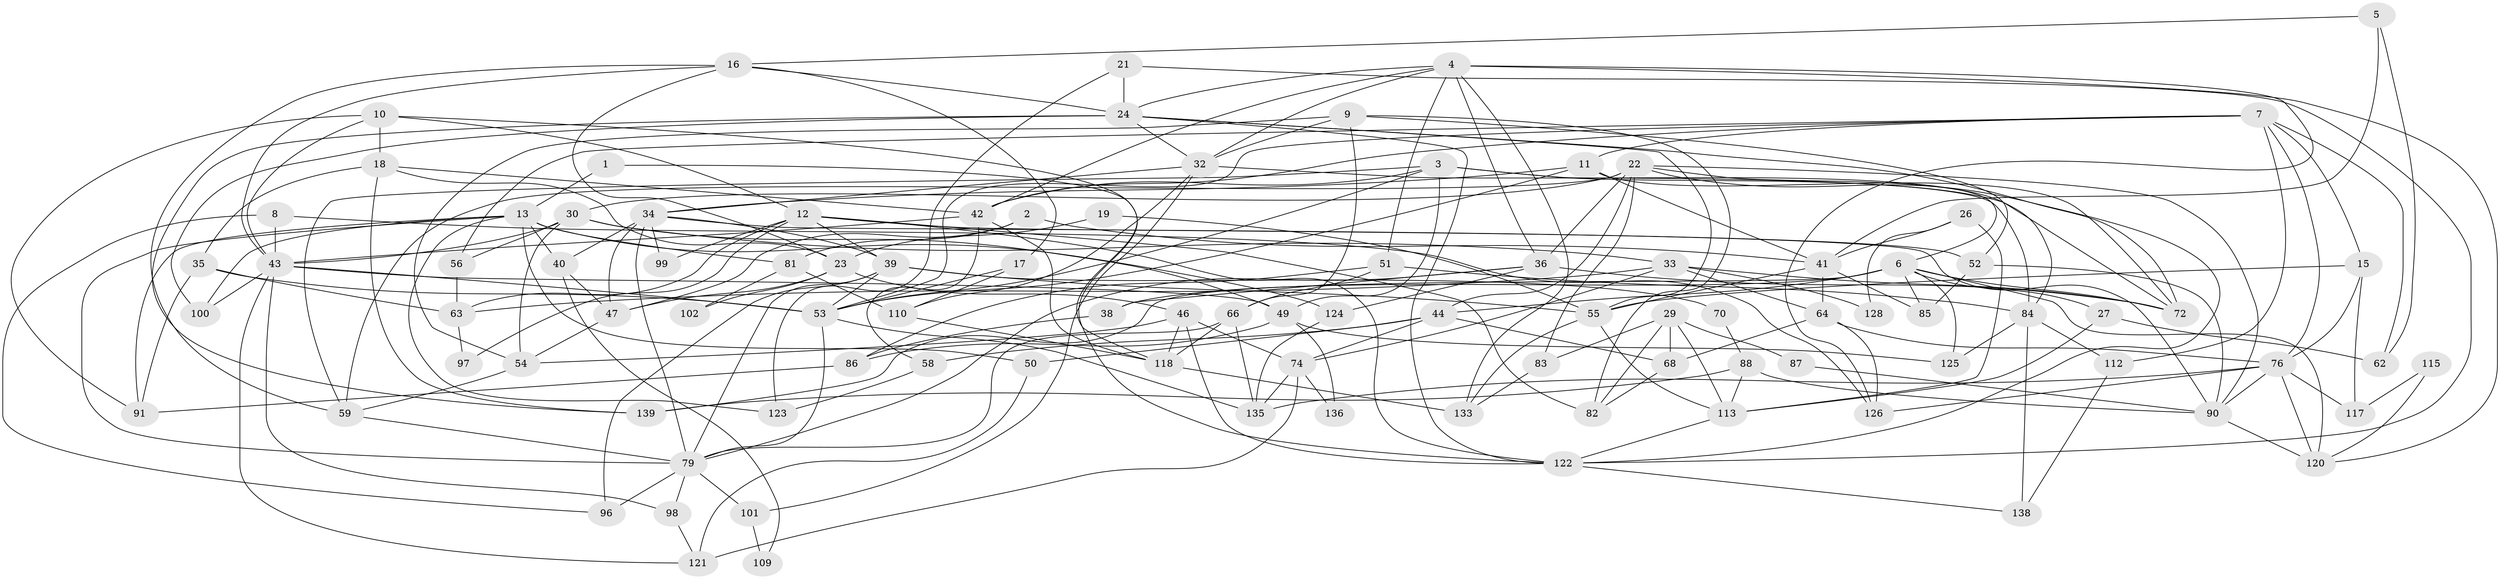 // Generated by graph-tools (version 1.1) at 2025/24/03/03/25 07:24:04]
// undirected, 97 vertices, 230 edges
graph export_dot {
graph [start="1"]
  node [color=gray90,style=filled];
  1;
  2;
  3 [super="+119"];
  4 [super="+116"];
  5;
  6 [super="+28"];
  7 [super="+69"];
  8;
  9 [super="+20"];
  10 [super="+77"];
  11 [super="+14"];
  12 [super="+75"];
  13 [super="+57"];
  15 [super="+73"];
  16 [super="+31"];
  17 [super="+89"];
  18;
  19;
  21;
  22 [super="+25"];
  23 [super="+104"];
  24 [super="+105"];
  26;
  27;
  29 [super="+103"];
  30 [super="+131"];
  32 [super="+94"];
  33 [super="+37"];
  34 [super="+80"];
  35 [super="+129"];
  36 [super="+93"];
  38;
  39 [super="+65"];
  40;
  41 [super="+48"];
  42 [super="+67"];
  43 [super="+71"];
  44 [super="+45"];
  46 [super="+134"];
  47;
  49;
  50;
  51;
  52 [super="+95"];
  53 [super="+106"];
  54 [super="+107"];
  55 [super="+60"];
  56;
  58;
  59 [super="+61"];
  62;
  63 [super="+92"];
  64 [super="+111"];
  66;
  68;
  70;
  72 [super="+130"];
  74 [super="+78"];
  76 [super="+108"];
  79 [super="+114"];
  81;
  82;
  83;
  84;
  85;
  86;
  87;
  88;
  90 [super="+137"];
  91;
  96;
  97;
  98;
  99;
  100;
  101;
  102;
  109;
  110;
  112;
  113 [super="+127"];
  115;
  117;
  118;
  120;
  121;
  122 [super="+132"];
  123;
  124;
  125;
  126;
  128;
  133;
  135;
  136;
  138;
  139;
  1 -- 118;
  1 -- 13;
  2 -- 47;
  2 -- 41;
  2 -- 81;
  3 -- 49;
  3 -- 53;
  3 -- 42;
  3 -- 59;
  3 -- 6;
  3 -- 72;
  4 -- 120;
  4 -- 126;
  4 -- 24;
  4 -- 32;
  4 -- 51;
  4 -- 36;
  4 -- 133;
  4 -- 42;
  5 -- 41;
  5 -- 16;
  5 -- 62;
  6 -- 125;
  6 -- 27;
  6 -- 38;
  6 -- 85;
  6 -- 139;
  6 -- 120;
  6 -- 72;
  6 -- 44;
  7 -- 62 [weight=2];
  7 -- 15;
  7 -- 112;
  7 -- 53;
  7 -- 56;
  7 -- 11;
  7 -- 76;
  7 -- 42;
  8 -- 126;
  8 -- 96;
  8 -- 43;
  9 -- 66;
  9 -- 52;
  9 -- 32;
  9 -- 82;
  9 -- 54;
  10 -- 12;
  10 -- 43;
  10 -- 91;
  10 -- 18;
  10 -- 122;
  11 -- 53;
  11 -- 34;
  11 -- 72;
  11 -- 41;
  12 -- 63;
  12 -- 97;
  12 -- 82;
  12 -- 99;
  12 -- 52;
  12 -- 39;
  12 -- 122;
  13 -- 79;
  13 -- 124;
  13 -- 100;
  13 -- 40;
  13 -- 91;
  13 -- 81;
  13 -- 50;
  13 -- 123;
  15 -- 117;
  15 -- 76;
  15 -- 55;
  16 -- 43;
  16 -- 17;
  16 -- 59;
  16 -- 24;
  16 -- 23;
  17 -- 53;
  17 -- 110;
  18 -- 42;
  18 -- 139;
  18 -- 35;
  18 -- 23;
  19 -- 23;
  19 -- 55;
  21 -- 24;
  21 -- 123;
  21 -- 122;
  22 -- 83;
  22 -- 30;
  22 -- 90;
  22 -- 36;
  22 -- 84;
  22 -- 122;
  22 -- 59;
  22 -- 44;
  23 -- 47;
  23 -- 46;
  23 -- 102;
  24 -- 55;
  24 -- 122;
  24 -- 32;
  24 -- 100;
  24 -- 139;
  24 -- 72;
  26 -- 128;
  26 -- 41;
  26 -- 113;
  27 -- 62;
  27 -- 113;
  29 -- 113;
  29 -- 83;
  29 -- 82;
  29 -- 68;
  29 -- 87;
  30 -- 56;
  30 -- 33;
  30 -- 49;
  30 -- 43;
  30 -- 54;
  32 -- 34;
  32 -- 101;
  32 -- 110;
  32 -- 84;
  33 -- 74;
  33 -- 128;
  33 -- 64;
  33 -- 63;
  33 -- 72;
  34 -- 47;
  34 -- 99;
  34 -- 40;
  34 -- 90;
  34 -- 79;
  34 -- 39;
  35 -- 91;
  35 -- 53;
  35 -- 63;
  36 -- 72;
  36 -- 38;
  36 -- 124;
  36 -- 79;
  38 -- 86;
  39 -- 96;
  39 -- 53;
  39 -- 70;
  39 -- 79;
  39 -- 55;
  40 -- 47;
  40 -- 109;
  41 -- 85;
  41 -- 64;
  41 -- 55;
  42 -- 58;
  42 -- 43;
  42 -- 118;
  43 -- 53;
  43 -- 98;
  43 -- 100;
  43 -- 121;
  43 -- 49;
  44 -- 50;
  44 -- 58;
  44 -- 68;
  44 -- 74;
  46 -- 74;
  46 -- 54;
  46 -- 118;
  46 -- 122;
  47 -- 54;
  49 -- 86;
  49 -- 125;
  49 -- 136;
  50 -- 121;
  51 -- 66;
  51 -- 84;
  51 -- 86;
  52 -- 90;
  52 -- 85;
  53 -- 135;
  53 -- 79;
  54 -- 59;
  55 -- 133;
  55 -- 113;
  56 -- 63;
  58 -- 123;
  59 -- 79;
  63 -- 97;
  64 -- 68;
  64 -- 76;
  64 -- 126;
  66 -- 135;
  66 -- 118;
  66 -- 79;
  68 -- 82;
  70 -- 88;
  74 -- 121;
  74 -- 136;
  74 -- 135;
  76 -- 135;
  76 -- 126;
  76 -- 117;
  76 -- 120;
  76 -- 90;
  79 -- 98;
  79 -- 101;
  79 -- 96;
  81 -- 110;
  81 -- 102;
  83 -- 133;
  84 -- 112;
  84 -- 125;
  84 -- 138;
  86 -- 91;
  87 -- 90;
  88 -- 139;
  88 -- 113;
  88 -- 90;
  90 -- 120;
  98 -- 121;
  101 -- 109;
  110 -- 118;
  112 -- 138;
  113 -- 122;
  115 -- 120;
  115 -- 117;
  118 -- 133;
  122 -- 138;
  124 -- 135;
}
